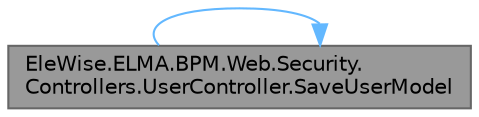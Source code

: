 digraph "EleWise.ELMA.BPM.Web.Security.Controllers.UserController.SaveUserModel"
{
 // LATEX_PDF_SIZE
  bgcolor="transparent";
  edge [fontname=Helvetica,fontsize=10,labelfontname=Helvetica,labelfontsize=10];
  node [fontname=Helvetica,fontsize=10,shape=box,height=0.2,width=0.4];
  rankdir="LR";
  Node1 [id="Node000001",label="EleWise.ELMA.BPM.Web.Security.\lControllers.UserController.SaveUserModel",height=0.2,width=0.4,color="gray40", fillcolor="grey60", style="filled", fontcolor="black",tooltip="Сохранение модели пользователя"];
  Node1 -> Node1 [id="edge1_Node000001_Node000001",color="steelblue1",style="solid",tooltip=" "];
}
